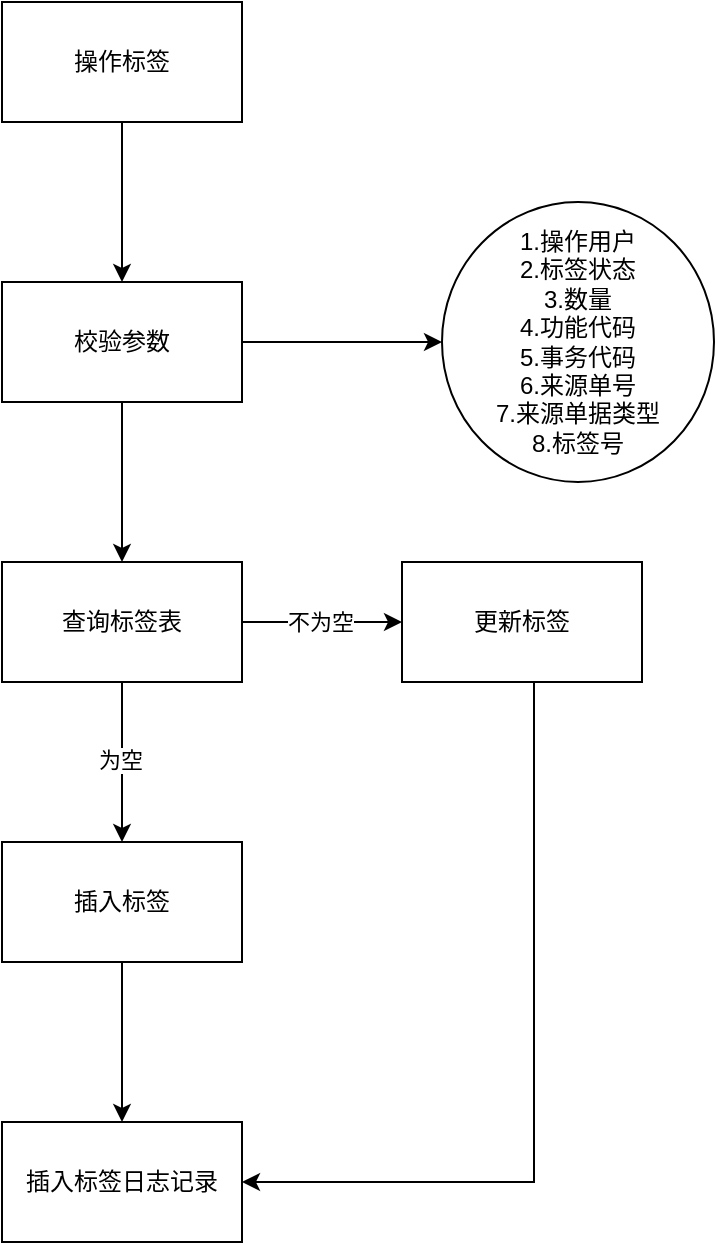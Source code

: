 <mxfile version="28.2.5">
  <diagram name="第 1 页" id="w7WVMiIMobun67OWd1sZ">
    <mxGraphModel dx="1665" dy="751" grid="1" gridSize="10" guides="1" tooltips="1" connect="1" arrows="1" fold="1" page="1" pageScale="1" pageWidth="827" pageHeight="1169" math="0" shadow="0">
      <root>
        <mxCell id="0" />
        <mxCell id="1" parent="0" />
        <mxCell id="uzT-6VGzj1tn3TCoeSUq-3" value="" style="edgeStyle=orthogonalEdgeStyle;rounded=0;orthogonalLoop=1;jettySize=auto;html=1;" edge="1" parent="1" source="uzT-6VGzj1tn3TCoeSUq-1" target="uzT-6VGzj1tn3TCoeSUq-2">
          <mxGeometry relative="1" as="geometry" />
        </mxCell>
        <mxCell id="uzT-6VGzj1tn3TCoeSUq-1" value="操作标签" style="rounded=0;whiteSpace=wrap;html=1;" vertex="1" parent="1">
          <mxGeometry x="354" y="40" width="120" height="60" as="geometry" />
        </mxCell>
        <mxCell id="uzT-6VGzj1tn3TCoeSUq-5" value="" style="edgeStyle=orthogonalEdgeStyle;rounded=0;orthogonalLoop=1;jettySize=auto;html=1;" edge="1" parent="1" source="uzT-6VGzj1tn3TCoeSUq-2" target="uzT-6VGzj1tn3TCoeSUq-4">
          <mxGeometry relative="1" as="geometry" />
        </mxCell>
        <mxCell id="uzT-6VGzj1tn3TCoeSUq-7" value="" style="edgeStyle=orthogonalEdgeStyle;rounded=0;orthogonalLoop=1;jettySize=auto;html=1;" edge="1" parent="1" source="uzT-6VGzj1tn3TCoeSUq-2" target="uzT-6VGzj1tn3TCoeSUq-6">
          <mxGeometry relative="1" as="geometry" />
        </mxCell>
        <mxCell id="uzT-6VGzj1tn3TCoeSUq-2" value="校验参数" style="whiteSpace=wrap;html=1;rounded=0;" vertex="1" parent="1">
          <mxGeometry x="354" y="180" width="120" height="60" as="geometry" />
        </mxCell>
        <mxCell id="uzT-6VGzj1tn3TCoeSUq-4" value="1.操作用户&lt;div&gt;2.标签状态&lt;/div&gt;&lt;div&gt;3.数量&lt;/div&gt;&lt;div&gt;4.功能代码&lt;/div&gt;&lt;div&gt;5.事务代码&lt;/div&gt;&lt;div&gt;6.来源单号&lt;/div&gt;&lt;div&gt;7.来源单据类型&lt;/div&gt;&lt;div&gt;8.标签号&lt;/div&gt;" style="ellipse;whiteSpace=wrap;html=1;rounded=0;" vertex="1" parent="1">
          <mxGeometry x="574" y="140" width="136" height="140" as="geometry" />
        </mxCell>
        <mxCell id="uzT-6VGzj1tn3TCoeSUq-9" value="" style="edgeStyle=orthogonalEdgeStyle;rounded=0;orthogonalLoop=1;jettySize=auto;html=1;" edge="1" parent="1" source="uzT-6VGzj1tn3TCoeSUq-6" target="uzT-6VGzj1tn3TCoeSUq-8">
          <mxGeometry relative="1" as="geometry" />
        </mxCell>
        <mxCell id="uzT-6VGzj1tn3TCoeSUq-10" value="为空" style="edgeLabel;html=1;align=center;verticalAlign=middle;resizable=0;points=[];" vertex="1" connectable="0" parent="uzT-6VGzj1tn3TCoeSUq-9">
          <mxGeometry x="-0.025" y="-1" relative="1" as="geometry">
            <mxPoint as="offset" />
          </mxGeometry>
        </mxCell>
        <mxCell id="uzT-6VGzj1tn3TCoeSUq-12" value="" style="edgeStyle=orthogonalEdgeStyle;rounded=0;orthogonalLoop=1;jettySize=auto;html=1;" edge="1" parent="1" source="uzT-6VGzj1tn3TCoeSUq-6" target="uzT-6VGzj1tn3TCoeSUq-11">
          <mxGeometry relative="1" as="geometry" />
        </mxCell>
        <mxCell id="uzT-6VGzj1tn3TCoeSUq-13" value="不为空" style="edgeLabel;html=1;align=center;verticalAlign=middle;resizable=0;points=[];" vertex="1" connectable="0" parent="uzT-6VGzj1tn3TCoeSUq-12">
          <mxGeometry x="-0.025" relative="1" as="geometry">
            <mxPoint as="offset" />
          </mxGeometry>
        </mxCell>
        <mxCell id="uzT-6VGzj1tn3TCoeSUq-6" value="查询标签表" style="whiteSpace=wrap;html=1;rounded=0;" vertex="1" parent="1">
          <mxGeometry x="354" y="320" width="120" height="60" as="geometry" />
        </mxCell>
        <mxCell id="uzT-6VGzj1tn3TCoeSUq-15" value="" style="edgeStyle=orthogonalEdgeStyle;rounded=0;orthogonalLoop=1;jettySize=auto;html=1;" edge="1" parent="1" source="uzT-6VGzj1tn3TCoeSUq-8" target="uzT-6VGzj1tn3TCoeSUq-14">
          <mxGeometry relative="1" as="geometry" />
        </mxCell>
        <mxCell id="uzT-6VGzj1tn3TCoeSUq-8" value="插入标签" style="whiteSpace=wrap;html=1;rounded=0;" vertex="1" parent="1">
          <mxGeometry x="354" y="460" width="120" height="60" as="geometry" />
        </mxCell>
        <mxCell id="uzT-6VGzj1tn3TCoeSUq-16" style="edgeStyle=orthogonalEdgeStyle;rounded=0;orthogonalLoop=1;jettySize=auto;html=1;entryX=1;entryY=0.5;entryDx=0;entryDy=0;" edge="1" parent="1" source="uzT-6VGzj1tn3TCoeSUq-11" target="uzT-6VGzj1tn3TCoeSUq-14">
          <mxGeometry relative="1" as="geometry">
            <Array as="points">
              <mxPoint x="620" y="630" />
            </Array>
          </mxGeometry>
        </mxCell>
        <mxCell id="uzT-6VGzj1tn3TCoeSUq-11" value="更新标签" style="whiteSpace=wrap;html=1;rounded=0;" vertex="1" parent="1">
          <mxGeometry x="554" y="320" width="120" height="60" as="geometry" />
        </mxCell>
        <mxCell id="uzT-6VGzj1tn3TCoeSUq-14" value="插入标签日志记录" style="whiteSpace=wrap;html=1;rounded=0;" vertex="1" parent="1">
          <mxGeometry x="354" y="600" width="120" height="60" as="geometry" />
        </mxCell>
      </root>
    </mxGraphModel>
  </diagram>
</mxfile>
